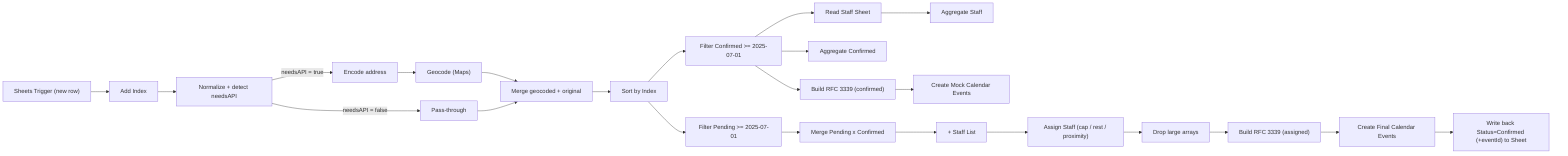 flowchart LR
  T["Sheets Trigger (new row)"] --> I["Add Index"] --> N["Normalize + detect needsAPI"]
  N -->|needsAPI = true| ENC["Encode address"] --> GEO["Geocode (Maps)"] --> M1["Merge geocoded + original"]
  N -->|needsAPI = false| PASS["Pass-through"] --> M1
  M1 --> S["Sort by Index"]

  S --> CF["Filter Confirmed >= 2025-07-01"]
  S --> PD["Filter Pending >= 2025-07-01"]

  CF --> ST["Read Staff Sheet"] --> A2["Aggregate Staff"]
  CF --> A1["Aggregate Confirmed"]
  CF --> RFC1["Build RFC 3339 (confirmed)"] --> CAL1["Create Mock Calendar Events"]

  PD --> M2["Merge Pending x Confirmed"] --> M3["+ Staff List"] --> ASSIGN["Assign Staff (cap / rest / proximity)"] --> CLEAN["Drop large arrays"] --> RFC2["Build RFC 3339 (assigned)"] --> CAL2["Create Final Calendar Events"] --> WB["Write back Status=Confirmed (+eventId) to Sheet"]